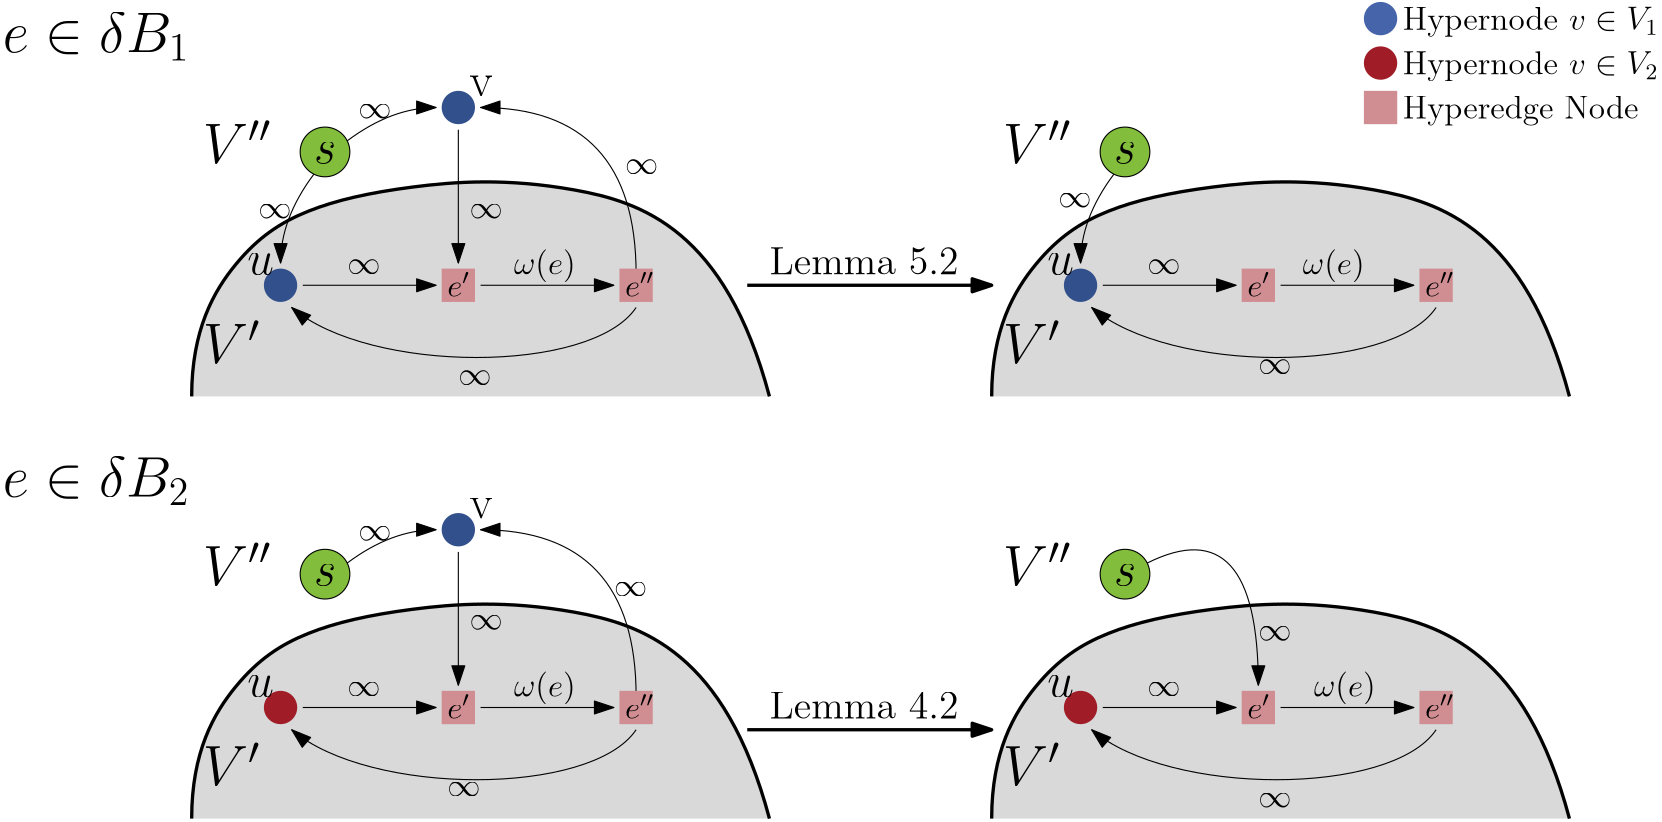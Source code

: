 <?xml version="1.0"?>
<!DOCTYPE ipe SYSTEM "ipe.dtd">
<ipe version="70107" creator="Ipe 7.1.10">
<info created="D:20171018175348" modified="D:20171208123510"/>
<ipestyle name="basic">
<symbol name="arrow/arc(spx)">
<path stroke="sym-stroke" fill="sym-stroke" pen="sym-pen">
0 0 m
-1 0.333 l
-1 -0.333 l
h
</path>
</symbol>
<symbol name="arrow/farc(spx)">
<path stroke="sym-stroke" fill="white" pen="sym-pen">
0 0 m
-1 0.333 l
-1 -0.333 l
h
</path>
</symbol>
<symbol name="arrow/ptarc(spx)">
<path stroke="sym-stroke" fill="sym-stroke" pen="sym-pen">
0 0 m
-1 0.333 l
-0.8 0 l
-1 -0.333 l
h
</path>
</symbol>
<symbol name="arrow/fptarc(spx)">
<path stroke="sym-stroke" fill="white" pen="sym-pen">
0 0 m
-1 0.333 l
-0.8 0 l
-1 -0.333 l
h
</path>
</symbol>
<symbol name="mark/circle(sx)" transformations="translations">
<path fill="sym-stroke">
0.6 0 0 0.6 0 0 e
0.4 0 0 0.4 0 0 e
</path>
</symbol>
<symbol name="mark/disk(sx)" transformations="translations">
<path fill="sym-stroke">
0.6 0 0 0.6 0 0 e
</path>
</symbol>
<symbol name="mark/fdisk(sfx)" transformations="translations">
<group>
<path fill="sym-fill">
0.5 0 0 0.5 0 0 e
</path>
<path fill="sym-stroke" fillrule="eofill">
0.6 0 0 0.6 0 0 e
0.4 0 0 0.4 0 0 e
</path>
</group>
</symbol>
<symbol name="mark/box(sx)" transformations="translations">
<path fill="sym-stroke" fillrule="eofill">
-0.6 -0.6 m
0.6 -0.6 l
0.6 0.6 l
-0.6 0.6 l
h
-0.4 -0.4 m
0.4 -0.4 l
0.4 0.4 l
-0.4 0.4 l
h
</path>
</symbol>
<symbol name="mark/square(sx)" transformations="translations">
<path fill="sym-stroke">
-0.6 -0.6 m
0.6 -0.6 l
0.6 0.6 l
-0.6 0.6 l
h
</path>
</symbol>
<symbol name="mark/fsquare(sfx)" transformations="translations">
<group>
<path fill="sym-fill">
-0.5 -0.5 m
0.5 -0.5 l
0.5 0.5 l
-0.5 0.5 l
h
</path>
<path fill="sym-stroke" fillrule="eofill">
-0.6 -0.6 m
0.6 -0.6 l
0.6 0.6 l
-0.6 0.6 l
h
-0.4 -0.4 m
0.4 -0.4 l
0.4 0.4 l
-0.4 0.4 l
h
</path>
</group>
</symbol>
<symbol name="mark/cross(sx)" transformations="translations">
<group>
<path fill="sym-stroke">
-0.43 -0.57 m
0.57 0.43 l
0.43 0.57 l
-0.57 -0.43 l
h
</path>
<path fill="sym-stroke">
-0.43 0.57 m
0.57 -0.43 l
0.43 -0.57 l
-0.57 0.43 l
h
</path>
</group>
</symbol>
<symbol name="arrow/fnormal(spx)">
<path stroke="sym-stroke" fill="white" pen="sym-pen">
0 0 m
-1 0.333 l
-1 -0.333 l
h
</path>
</symbol>
<symbol name="arrow/pointed(spx)">
<path stroke="sym-stroke" fill="sym-stroke" pen="sym-pen">
0 0 m
-1 0.333 l
-0.8 0 l
-1 -0.333 l
h
</path>
</symbol>
<symbol name="arrow/fpointed(spx)">
<path stroke="sym-stroke" fill="white" pen="sym-pen">
0 0 m
-1 0.333 l
-0.8 0 l
-1 -0.333 l
h
</path>
</symbol>
<symbol name="arrow/linear(spx)">
<path stroke="sym-stroke" pen="sym-pen">
-1 0.333 m
0 0 l
-1 -0.333 l
</path>
</symbol>
<symbol name="arrow/fdouble(spx)">
<path stroke="sym-stroke" fill="white" pen="sym-pen">
0 0 m
-1 0.333 l
-1 -0.333 l
h
-1 0 m
-2 0.333 l
-2 -0.333 l
h
</path>
</symbol>
<symbol name="arrow/double(spx)">
<path stroke="sym-stroke" fill="sym-stroke" pen="sym-pen">
0 0 m
-1 0.333 l
-1 -0.333 l
h
-1 0 m
-2 0.333 l
-2 -0.333 l
h
</path>
</symbol>
<pen name="heavier" value="0.8"/>
<pen name="fat" value="1.2"/>
<pen name="ultrafat" value="2"/>
<symbolsize name="large" value="5"/>
<symbolsize name="small" value="2"/>
<symbolsize name="tiny" value="1.1"/>
<arrowsize name="large" value="10"/>
<arrowsize name="small" value="5"/>
<arrowsize name="tiny" value="3"/>
<color name="red" value="1 0 0"/>
<color name="green" value="0 1 0"/>
<color name="blue" value="0 0 1"/>
<color name="yellow" value="1 1 0"/>
<color name="orange" value="1 0.647 0"/>
<color name="gold" value="1 0.843 0"/>
<color name="purple" value="0.627 0.125 0.941"/>
<color name="gray" value="0.745"/>
<color name="brown" value="0.647 0.165 0.165"/>
<color name="navy" value="0 0 0.502"/>
<color name="pink" value="1 0.753 0.796"/>
<color name="seagreen" value="0.18 0.545 0.341"/>
<color name="turquoise" value="0.251 0.878 0.816"/>
<color name="violet" value="0.933 0.51 0.933"/>
<color name="darkblue" value="0 0 0.545"/>
<color name="darkcyan" value="0 0.545 0.545"/>
<color name="darkgray" value="0.663"/>
<color name="darkgreen" value="0 0.392 0"/>
<color name="darkmagenta" value="0.545 0 0.545"/>
<color name="darkorange" value="1 0.549 0"/>
<color name="darkred" value="0.545 0 0"/>
<color name="lightblue" value="0.678 0.847 0.902"/>
<color name="lightcyan" value="0.878 1 1"/>
<color name="lightgray" value="0.827"/>
<color name="lightgreen" value="0.565 0.933 0.565"/>
<color name="lightyellow" value="1 1 0.878"/>
<dashstyle name="dashed" value="[4] 0"/>
<dashstyle name="dotted" value="[1 3] 0"/>
<dashstyle name="dash dotted" value="[4 2 1 2] 0"/>
<dashstyle name="dash dot dotted" value="[4 2 1 2 1 2] 0"/>
<textsize name="large" value="\large"/>
<textsize name="Large" value="\Large"/>
<textsize name="LARGE" value="\LARGE"/>
<textsize name="huge" value="\huge"/>
<textsize name="Huge" value="\Huge"/>
<textsize name="small" value="\small"/>
<textsize name="footnote" value="\footnotesize"/>
<textsize name="tiny" value="\tiny"/>
<textstyle name="center" begin="\begin{center}" end="\end{center}"/>
<textstyle name="itemize" begin="\begin{itemize}" end="\end{itemize}"/>
<textstyle name="item" begin="\begin{itemize}\item{}" end="\end{itemize}"/>
<gridsize name="4 pts" value="4"/>
<gridsize name="8 pts (~3 mm)" value="8"/>
<gridsize name="16 pts (~6 mm)" value="16"/>
<gridsize name="32 pts (~12 mm)" value="32"/>
<gridsize name="10 pts (~3.5 mm)" value="10"/>
<gridsize name="20 pts (~7 mm)" value="20"/>
<gridsize name="14 pts (~5 mm)" value="14"/>
<gridsize name="28 pts (~10 mm)" value="28"/>
<gridsize name="56 pts (~20 mm)" value="56"/>
<anglesize name="90 deg" value="90"/>
<anglesize name="60 deg" value="60"/>
<anglesize name="45 deg" value="45"/>
<anglesize name="30 deg" value="30"/>
<anglesize name="22.5 deg" value="22.5"/>
<opacity name="10%" value="0.1"/>
<opacity name="30%" value="0.3"/>
<opacity name="50%" value="0.5"/>
<opacity name="75%" value="0.75"/>
<tiling name="falling" angle="-60" step="4" width="1"/>
<tiling name="rising" angle="30" step="4" width="1"/>
</ipestyle>
<ipestyle name="transparency">
<opacity name="10%" value="0.1"/>
<opacity name="50%" value="0.5"/>
<opacity name="75%" value="0.75"/>
<opacity name="25%" value="0.25"/>
</ipestyle>
<ipestyle name="bigpaper">
<layout paper="10000 6000" origin="0 0" frame="10000 6000"/>
<titlestyle pos="10 10" size="LARGE" color="title"  valign="baseline"/>
</ipestyle>
<ipestyle name="kitcolors">
<color name="KITwhite" value="1"/>
<color name="KITblack" value="0"/>
<color name="KITblack70" value="0.3"/>
<color name="KITblack50" value="0.5"/>
<color name="KITblack30" value="0.7"/>
<color name="KITblack15" value="0.85"/>
<color name="KITgreen" value="0 0.588 0.509"/>
<color name="KITgreen70" value="0.3 0.711 0.656"/>
<color name="KITgreen50" value="0.5 0.794 0.754"/>
<color name="KITgreen30" value="0.7 0.876 0.852"/>
<color name="KITgreen15" value="0.85 0.938 0.926"/>
<color name="KITblue" value="0.274 0.392 0.666"/>
<color name="KITblue70" value="0.492 0.574 0.766"/>
<color name="KITblue50" value="0.637 0.696 0.833"/>
<color name="KITblue30" value="0.782 0.817 0.9"/>
<color name="KITblue15" value="0.891 0.908 0.95"/>
<color name="KITred" value="0.627 0.117 0.156"/>
<color name="KITred70" value="0.739 0.382 0.409"/>
<color name="KITred50" value="0.813 0.558 0.578"/>
<color name="KITred30" value="0.888 0.735 0.747"/>
<color name="KITred15" value="0.944 0.867 0.873"/>
<color name="KITpalegreen" value="0.509 0.745 0.235"/>
<color name="KITpalegreen70" value="0.656 0.821 0.464"/>
<color name="KITpalegreen50" value="0.754 0.872 0.617"/>
<color name="KITpalegreen30" value="0.852 0.923 0.77"/>
<color name="KITpalegreen15" value="0.926 0.961 0.885"/>
<color name="KITyellow" value="0.98 0.901 0.078"/>
<color name="KITyellow70" value="0.986 0.931 0.354"/>
<color name="KITyellow50" value="0.99 0.95 0.539"/>
<color name="KITyellow30" value="0.994 0.97 0.723"/>
<color name="KITyellow15" value="0.997 0.985 0.861"/>
<color name="KITorange" value="0.862 0.627 0.117"/>
<color name="KITorange70" value="0.903 0.739 0.382"/>
<color name="KITorange50" value="0.931 0.813 0.558"/>
<color name="KITorange30" value="0.958 0.888 0.735"/>
<color name="KITorange15" value="0.979 0.944 0.867"/>
<color name="KITbrown" value="0.627 0.509 0.196"/>
<color name="KITbrown70" value="0.739 0.656 0.437"/>
<color name="KITbrown50" value="0.813 0.754 0.598"/>
<color name="KITbrown30" value="0.888 0.852 0.758"/>
<color name="KITbrown15" value="0.944 0.926 0.879"/>
<color name="KITlilac" value="0.627 0 0.47"/>
<color name="KITlilac70" value="0.739 0.3 0.629"/>
<color name="KITlilac50" value="0.813 0.5 0.735"/>
<color name="KITlilac30" value="0.888 0.7 0.841"/>
<color name="KITlilac15" value="0.944 0.85 0.92"/>
<color name="KITcyanblue" value="0.313 0.666 0.901"/>
<color name="KITcyanblue70" value="0.519 0.766 0.931"/>
<color name="KITcyanblue50" value="0.656 0.833 0.95"/>
<color name="KITcyanblue30" value="0.794 0.9 0.97"/>
<color name="KITcyanblue15" value="0.897 0.95 0.985"/>
<color name="KITseablue" value="0.196 0.313 0.549"/>
<color name="KITseablue70" value="0.437 0.519 0.684"/>
<color name="KITseablue50" value="0.598 0.656 0.774"/>
<color name="KITseablue30" value="0.758 0.794 0.864"/>
<color name="KITseablue15" value="0.879 0.897 0.932"/>
</ipestyle>
<page>
<layer name="alpha"/>
<view layers="alpha" active="alpha"/>
<path layer="alpha" stroke="KITblack" fill="KITblack15" pen="fat">
544 728 m
544 752
560 780
584 796
620 804
676 808
736 788
752 728 c
</path>
<use name="mark/disk(sx)" pos="576 768" size="normal" stroke="black"/>
<use name="mark/disk(sx)" pos="576 768" size="10" stroke="KITseablue"/>
<use matrix="1 0 0 1 64 64" name="mark/disk(sx)" pos="576 768" size="10" stroke="KITseablue"/>
<use name="mark/square(sx)" pos="640 768" size="10" stroke="KITred50"/>
<path stroke="KITblack" rarrow="normal/normal">
640 776 m
640 824 l
</path>
<path stroke="KITblack" rarrow="normal/normal">
648 832 m
704 832
704 772 c
</path>
<use matrix="1 0 0 1 64 0" name="mark/square(sx)" pos="640 768" size="10" stroke="KITred50"/>
<path stroke="KITblack" rarrow="normal/normal">
632 768 m
584 768 l
</path>
<path stroke="KITblack" rarrow="normal/normal">
580 760 m
608 736
688 736
704 760 c
</path>
<text matrix="1 0 0 1 0 -8" transformations="translations" pos="644 844" stroke="KITblack" type="label" width="8.345" height="7.411" depth="0" valign="baseline" size="LARGE">$$v$$</text>
<text matrix="1 0 0 1 -80 -72" transformations="translations" pos="644 844" stroke="KITblack" type="label" width="9.594" height="7.412" depth="0" valign="baseline" size="LARGE">$u$</text>
<path stroke="KITblack" rarrow="normal/normal">
696 768 m
648 768 l
</path>
<path stroke="KITblack" fill="KITpalegreen">
8.94427 0 0 8.94427 592 816 e
</path>
<text matrix="1 0 0 1 -56 -32" transformations="translations" pos="644 844" stroke="KITblack" type="label" width="7.94" height="7.412" depth="0" valign="baseline" size="LARGE">$s$</text>
<path stroke="KITblack" rarrow="normal/normal">
576 776 m
576 792
588 808 c
</path>
<path stroke="KITblack" rarrow="normal/normal">
632 832 m
616 832
600 820 c
</path>
<text matrix="1 0 0 1 -8 -80" transformations="translations" pos="644 844" stroke="KITblack" type="label" width="8.221" height="8.766" depth="0" valign="baseline" size="large">$e&apos;$</text>
<text matrix="1 0 0 1 56 -80" transformations="translations" pos="644 844" stroke="KITblack" type="label" width="10.517" height="8.766" depth="0" valign="baseline" size="large">$e&apos;&apos;$</text>
<text matrix="1 0 0 1 -60 -52" transformations="translations" pos="608 792" stroke="KITblack" type="label" width="20.734" height="15.468" depth="0" valign="baseline" size="huge">$V&apos;$</text>
<text matrix="1 0 0 1 -60 20" transformations="translations" pos="608 792" stroke="KITblack" type="label" width="24.679" height="15.468" depth="0" valign="baseline" size="huge">$V&apos;&apos;$</text>
<path matrix="1 0 0 1 64 0" stroke="KITblack" fill="KITblack15" pen="fat">
768 728 m
768 752
784 780
808 796
844 804
900 808
960 788
976 728 c
</path>
<use matrix="1 0 0 1 288 0" name="mark/disk(sx)" pos="576 768" size="normal" stroke="black"/>
<use matrix="1 0 0 1 288 0" name="mark/disk(sx)" pos="576 768" size="10" stroke="KITseablue"/>
<use matrix="1 0 0 1 352 0" name="mark/square(sx)" pos="640 768" size="10" stroke="KITred50"/>
<path matrix="1 0 0 1 288 0" stroke="KITblack" rarrow="normal/normal">
632 768 m
584 768 l
</path>
<path matrix="1 0 0 1 288 0" stroke="KITblack" rarrow="normal/normal">
580 760 m
608 736
688 736
704 760 c
</path>
<text matrix="1 0 0 1 208 -72" transformations="translations" pos="644 844" stroke="KITblack" type="label" width="9.594" height="7.412" depth="0" valign="baseline" size="LARGE">$u$</text>
<path matrix="1 0 0 1 288 0" stroke="KITblack" rarrow="normal/normal">
696 768 m
648 768 l
</path>
<path matrix="1 0 0 1 288 0" stroke="KITblack" fill="KITpalegreen">
8.94427 0 0 8.94427 592 816 e
</path>
<text matrix="1 0 0 1 232 -32" transformations="translations" pos="644 844" stroke="KITblack" type="label" width="7.94" height="7.412" depth="0" valign="baseline" size="LARGE">$s$</text>
<path matrix="1 0 0 1 288 0" stroke="KITblack" rarrow="normal/normal">
576 776 m
576 792
588 808 c
</path>
<text matrix="1 0 0 1 344 -80" transformations="translations" pos="644 844" stroke="KITblack" type="label" width="10.517" height="8.766" depth="0" valign="baseline" size="large">$e&apos;&apos;$</text>
<text matrix="1 0 0 1 228 -52" transformations="translations" pos="608 792" stroke="KITblack" type="label" width="20.734" height="15.468" depth="0" valign="baseline" size="huge">$V&apos;$</text>
<text matrix="1 0 0 1 228 20" transformations="translations" pos="608 792" stroke="KITblack" type="label" width="24.679" height="15.468" depth="0" valign="baseline" size="huge">$V&apos;&apos;$</text>
<text matrix="1 0 0 1 -72 -28" transformations="translations" pos="548 880" stroke="KITblack" type="label" width="67.259" height="14.348" depth="3.1" valign="baseline" size="huge">$e \in \delta B_1$</text>
<path matrix="1 0 0 1 0 -152" stroke="KITblack" fill="KITblack15" pen="fat">
544 728 m
544 752
560 780
584 796
620 804
676 808
736 788
752 728 c
</path>
<use matrix="1 0 0 1 0 -152" name="mark/disk(sx)" pos="576 768" size="normal" stroke="black"/>
<use matrix="1 0 0 1 0 -152" name="mark/disk(sx)" pos="576 768" size="10" stroke="KITred"/>
<use matrix="1 0 0 1 64 -88" name="mark/disk(sx)" pos="576 768" size="10" stroke="KITseablue"/>
<use matrix="1 0 0 1 0 -152" name="mark/square(sx)" pos="640 768" size="10" stroke="KITred50"/>
<path matrix="1 0 0 1 0 -152" stroke="KITblack" rarrow="normal/normal">
640 776 m
640 824 l
</path>
<path matrix="1 0 0 1 0 -152" stroke="KITblack" rarrow="normal/normal">
648 832 m
704 832
704 772 c
</path>
<use matrix="1 0 0 1 64 -152" name="mark/square(sx)" pos="640 768" size="10" stroke="KITred50"/>
<path matrix="1 0 0 1 0 -152" stroke="KITblack" rarrow="normal/normal">
632 768 m
584 768 l
</path>
<path matrix="1 0 0 1 0 -152" stroke="KITblack" rarrow="normal/normal">
580 760 m
608 736
688 736
704 760 c
</path>
<text matrix="1 0 0 1 0 -160" transformations="translations" pos="644 844" stroke="KITblack" type="label" width="8.345" height="7.411" depth="0" valign="baseline" size="LARGE">$$v$$</text>
<text matrix="1 0 0 1 -80 -224" transformations="translations" pos="644 844" stroke="KITblack" type="label" width="9.594" height="7.412" depth="0" valign="baseline" size="LARGE">$u$</text>
<path matrix="1 0 0 1 0 -152" stroke="KITblack" rarrow="normal/normal">
696 768 m
648 768 l
</path>
<path matrix="1 0 0 1 0 -152" stroke="KITblack" fill="KITpalegreen">
8.94427 0 0 8.94427 592 816 e
</path>
<text matrix="1 0 0 1 -56 -184" transformations="translations" pos="644 844" stroke="KITblack" type="label" width="7.94" height="7.412" depth="0" valign="baseline" size="LARGE">$s$</text>
<path matrix="1 0 0 1 0 -152" stroke="KITblack" rarrow="normal/normal">
632 832 m
616 832
600 820 c
</path>
<text matrix="1 0 0 1 -8 -232" transformations="translations" pos="644 844" stroke="KITblack" type="label" width="8.221" height="8.766" depth="0" valign="baseline" size="large">$e&apos;$</text>
<text matrix="1 0 0 1 56 -232" transformations="translations" pos="644 844" stroke="KITblack" type="label" width="10.517" height="8.766" depth="0" valign="baseline" size="large">$e&apos;&apos;$</text>
<text matrix="1 0 0 1 -60 -204" transformations="translations" pos="608 792" stroke="KITblack" type="label" width="20.734" height="15.468" depth="0" valign="baseline" size="huge">$V&apos;$</text>
<text matrix="1 0 0 1 -60 -132" transformations="translations" pos="608 792" stroke="KITblack" type="label" width="24.679" height="15.468" depth="0" valign="baseline" size="huge">$V&apos;&apos;$</text>
<path matrix="1 0 0 1 288 -152" stroke="KITblack" fill="KITblack15" pen="fat">
544 728 m
544 752
560 780
584 796
620 804
676 808
736 788
752 728 c
</path>
<use matrix="1 0 0 1 288 -152" name="mark/disk(sx)" pos="576 768" size="normal" stroke="black"/>
<use matrix="1 0 0 1 288 -152" name="mark/disk(sx)" pos="576 768" size="10" stroke="KITred"/>
<use matrix="1 0 0 1 288 -152" name="mark/square(sx)" pos="640 768" size="10" stroke="KITred50"/>
<use matrix="1 0 0 1 352 -152" name="mark/square(sx)" pos="640 768" size="10" stroke="KITred50"/>
<path matrix="1 0 0 1 288 -152" stroke="KITblack" rarrow="normal/normal">
632 768 m
584 768 l
</path>
<path matrix="1 0 0 1 288 -152" stroke="KITblack" rarrow="normal/normal">
580 760 m
608 736
688 736
704 760 c
</path>
<text matrix="1 0 0 1 208 -224" transformations="translations" pos="644 844" stroke="KITblack" type="label" width="9.594" height="7.412" depth="0" valign="baseline" size="LARGE">$u$</text>
<path matrix="1 0 0 1 288 -152" stroke="KITblack" rarrow="normal/normal">
696 768 m
648 768 l
</path>
<path matrix="1 0 0 1 288 -152" stroke="KITblack" fill="KITpalegreen">
8.94427 0 0 8.94427 592 816 e
</path>
<text matrix="1 0 0 1 232 -184" transformations="translations" pos="644 844" stroke="KITblack" type="label" width="7.94" height="7.412" depth="0" valign="baseline" size="LARGE">$s$</text>
<path matrix="1 0 0 1 64 -16" stroke="KITblack" rarrow="normal/normal">
864 640 m
864 704
824 684 c
</path>
<text matrix="1 0 0 1 280 -232" transformations="translations" pos="644 844" stroke="KITblack" type="label" width="8.221" height="8.766" depth="0" valign="baseline" size="large">$e&apos;$</text>
<text matrix="1 0 0 1 344 -232" transformations="translations" pos="644 844" stroke="KITblack" type="label" width="10.517" height="8.766" depth="0" valign="baseline" size="large">$e&apos;&apos;$</text>
<text matrix="1 0 0 1 228 -204" transformations="translations" pos="608 792" stroke="KITblack" type="label" width="20.734" height="15.468" depth="0" valign="baseline" size="huge">$V&apos;$</text>
<text matrix="1 0 0 1 228 -132" transformations="translations" pos="608 792" stroke="KITblack" type="label" width="24.679" height="15.468" depth="0" valign="baseline" size="huge">$V&apos;&apos;$</text>
<use matrix="1 0 0 1 396 80" name="mark/disk(sx)" pos="576 768" size="10" stroke="KITred"/>
<use matrix="1 0 0 1 396 96" name="mark/disk(sx)" pos="576 768" size="10" stroke="KITblue"/>
<text matrix="1 0 0 1 84 12" transformations="translations" pos="896 848" stroke="KITblack" type="label" width="92.083" height="8.307" depth="2.32" valign="baseline" size="large">Hypernode $v \in V_1$</text>
<text matrix="1 0 0 1 84 -4" transformations="translations" pos="896 848" stroke="KITblack" type="label" width="92.083" height="8.307" depth="2.32" valign="baseline" size="large">Hypernode $v \in V_2$</text>
<use matrix="1 0 0 1 288 0" name="mark/square(sx)" pos="640 768" size="10" stroke="KITred50"/>
<use matrix="1 0 0 1 332 64" name="mark/square(sx)" pos="640 768" size="10" stroke="KITred50"/>
<text matrix="1 0 0 1 280 -80" transformations="translations" pos="644 844" stroke="KITblack" type="label" width="8.221" height="8.766" depth="0" valign="baseline" size="large">$e&apos;$</text>
<text matrix="1 0 0 1 84 -20" transformations="translations" pos="896 848" stroke="KITblack" type="label" width="84.86" height="8.307" depth="2.32" valign="baseline" size="large">Hyperedge Node</text>
<text matrix="1 0 0 1 -72 -188" transformations="translations" pos="548 880" stroke="KITblack" type="label" width="67.259" height="14.348" depth="3.1" valign="baseline" size="huge">$e \in \delta B_2$</text>
<path stroke="black" pen="fat" rarrow="normal/normal">
832 768 m
744 768 l
</path>
<text matrix="1 0 0 1 -24 -12" transformations="translations" pos="776 784" stroke="black" type="label" width="68.087" height="9.803" depth="0" valign="baseline" size="Large">Lemma 5.2</text>
<path matrix="1 0 0 1 0 -160" stroke="black" pen="fat" rarrow="normal/normal">
832 768 m
744 768 l
</path>
<text matrix="1 0 0 1 -24 -172" transformations="translations" pos="776 784" stroke="black" type="label" width="68.087" height="9.803" depth="0" valign="baseline" size="Large">Lemma 4.2</text>
<text matrix="1 0 0 1 -12 -20" transformations="translations" pos="616 696" stroke="KITblack" type="label" width="11.955" height="5.147" depth="0" valign="baseline" size="large">$\infty$</text>
<text matrix="1 0 0 1 80 -40" transformations="translations" pos="616 696" stroke="KITblack" type="label" width="11.955" height="5.147" depth="0" valign="baseline" size="large">$\infty$</text>
<text matrix="1 0 0 1 28 -52" transformations="translations" pos="616 696" stroke="KITblack" type="label" width="11.955" height="5.147" depth="0" valign="baseline" size="large">$\infty$</text>
<text matrix="1 0 0 1 20 -112" transformations="translations" pos="616 696" stroke="KITblack" type="label" width="11.955" height="5.147" depth="0" valign="baseline" size="large">$\infty$</text>
<text matrix="1 0 0 1 -16 -76" transformations="translations" pos="616 696" stroke="KITblack" type="label" width="11.955" height="5.147" depth="0" valign="baseline" size="large">$\infty$</text>
<text matrix="1 0 0 1 272 -76" transformations="translations" pos="616 696" stroke="KITblack" type="label" width="11.955" height="5.147" depth="0" valign="baseline" size="large">$\infty$</text>
<text matrix="1 0 0 1 312 -56" transformations="translations" pos="616 696" stroke="KITblack" type="label" width="11.955" height="5.147" depth="0" valign="baseline" size="large">$\infty$</text>
<text matrix="1 0 0 1 312 -116" transformations="translations" pos="616 696" stroke="KITblack" type="label" width="11.955" height="5.147" depth="0" valign="baseline" size="large">$\infty$</text>
<text matrix="1 0 0 1 312 40" transformations="translations" pos="616 696" stroke="KITblack" type="label" width="11.955" height="5.147" depth="0" valign="baseline" size="large">$\infty$</text>
<text matrix="1 0 0 1 272 76" transformations="translations" pos="616 696" stroke="KITblack" type="label" width="11.955" height="5.147" depth="0" valign="baseline" size="large">$\infty$</text>
<text matrix="1 0 0 1 240 100" transformations="translations" pos="616 696" stroke="KITblack" type="label" width="11.955" height="5.147" depth="0" valign="baseline" size="large">$\infty$</text>
<text matrix="1 0 0 1 -12 132" transformations="translations" pos="616 696" stroke="KITblack" type="label" width="11.955" height="5.147" depth="0" valign="baseline" size="large">$\infty$</text>
<text matrix="1 0 0 1 -48 96" transformations="translations" pos="616 696" stroke="KITblack" type="label" width="11.955" height="5.147" depth="0" valign="baseline" size="large">$\infty$</text>
<text matrix="1 0 0 1 84 112" transformations="translations" pos="616 696" stroke="KITblack" type="label" width="11.955" height="5.147" depth="0" valign="baseline" size="large">$\infty$</text>
<text matrix="1 0 0 1 28 96" transformations="translations" pos="616 696" stroke="KITblack" type="label" width="11.955" height="5.147" depth="0" valign="baseline" size="large">$\infty$</text>
<text matrix="1 0 0 1 -16 76" transformations="translations" pos="616 696" stroke="KITblack" type="label" width="11.955" height="5.147" depth="0" valign="baseline" size="large">$\infty$</text>
<text matrix="1 0 0 1 24 36" transformations="translations" pos="616 696" stroke="KITblack" type="label" width="11.955" height="5.147" depth="0" valign="baseline" size="large">$\infty$</text>
<text matrix="1 0 0 1 44 76" transformations="translations" pos="616 696" stroke="KITblack" type="label" width="22.248" height="8.965" depth="2.99" valign="baseline" size="large">$\omega(e)$</text>
<text matrix="1 0 0 1 328 76" transformations="translations" pos="616 696" stroke="KITblack" type="label" width="22.248" height="8.965" depth="2.99" valign="baseline" size="large">$\omega(e)$</text>
<text matrix="1 0 0 1 332 -76" transformations="translations" pos="616 696" stroke="KITblack" type="label" width="22.248" height="8.965" depth="2.99" valign="baseline" size="large">$\omega(e)$</text>
<text matrix="1 0 0 1 44 -76" transformations="translations" pos="616 696" stroke="KITblack" type="label" width="22.248" height="8.965" depth="2.99" valign="baseline" size="large">$\omega(e)$</text>
</page>
</ipe>
